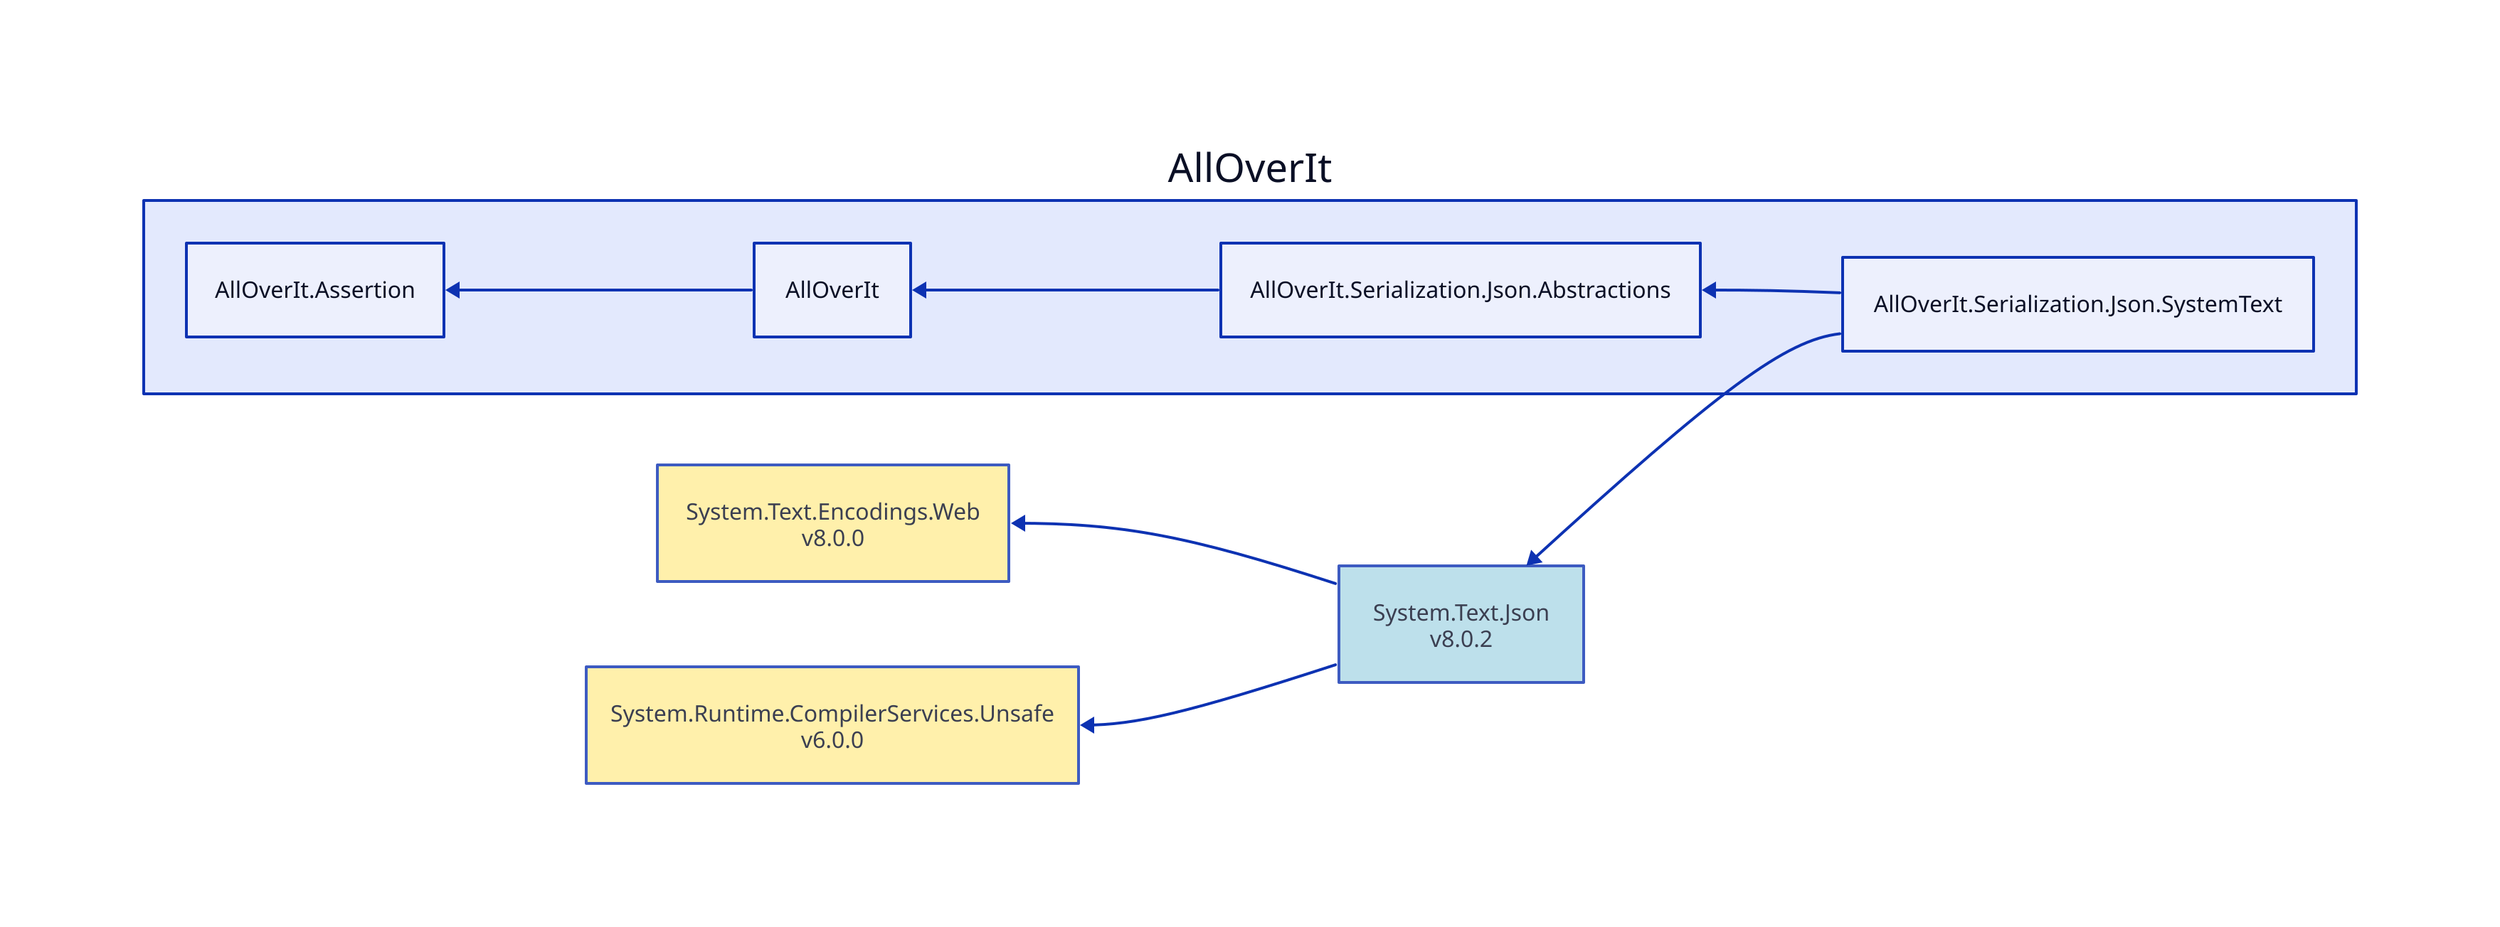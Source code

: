 direction: left

aoi: AllOverIt
aoi.alloverit-serialization-json-systemtext: AllOverIt.Serialization.Json.SystemText
system-text-json_8-0-2: System.Text.Json\nv8.0.2
system-text-json_8-0-2.style.fill: "#ADD8E6"
system-text-json_8-0-2.style.opacity: 0.8
system-text-encodings-web_8-0-0: System.Text.Encodings.Web\nv8.0.0
system-text-encodings-web_8-0-0.style.fill: "#FFEC96"
system-text-encodings-web_8-0-0.style.opacity: 0.8
system-text-encodings-web_8-0-0 <- system-text-json_8-0-2
system-runtime-compilerservices-unsafe_6-0-0: System.Runtime.CompilerServices.Unsafe\nv6.0.0
system-runtime-compilerservices-unsafe_6-0-0.style.fill: "#FFEC96"
system-runtime-compilerservices-unsafe_6-0-0.style.opacity: 0.8
system-runtime-compilerservices-unsafe_6-0-0 <- system-text-json_8-0-2
system-text-json_8-0-2 <- aoi.alloverit-serialization-json-systemtext
aoi.alloverit-serialization-json-abstractions: AllOverIt.Serialization.Json.Abstractions
aoi.alloverit: AllOverIt
aoi.alloverit-assertion: AllOverIt.Assertion
aoi.alloverit-assertion <- aoi.alloverit
aoi.alloverit <- aoi.alloverit-serialization-json-abstractions
aoi.alloverit-serialization-json-abstractions <- aoi.alloverit-serialization-json-systemtext
